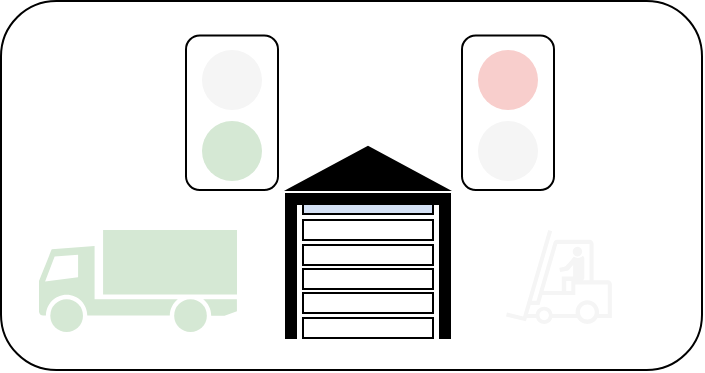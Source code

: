 <mxfile version="14.7.3" type="github">
  <diagram id="bTgSsePA10s61gYjHdQO" name="Page-1">
    <mxGraphModel dx="534" dy="327" grid="1" gridSize="10" guides="1" tooltips="1" connect="1" arrows="1" fold="1" page="1" pageScale="1" pageWidth="850" pageHeight="1100" math="0" shadow="0">
      <root>
        <mxCell id="0" />
        <mxCell id="1" parent="0" />
        <mxCell id="qMB9G1cl1bZ-sTiWWD3Z-2" value="" style="rounded=1;whiteSpace=wrap;html=1;" parent="1" vertex="1">
          <mxGeometry x="111.5" y="175.5" width="350.5" height="184.5" as="geometry" />
        </mxCell>
        <mxCell id="2mE1WlWMGssKByxLUD0a-4" value="" style="rounded=1;whiteSpace=wrap;html=1;" vertex="1" parent="1">
          <mxGeometry x="342" y="192.75" width="46" height="77.25" as="geometry" />
        </mxCell>
        <mxCell id="2mE1WlWMGssKByxLUD0a-2" value="" style="rounded=1;whiteSpace=wrap;html=1;" vertex="1" parent="1">
          <mxGeometry x="204" y="192.75" width="46" height="77.25" as="geometry" />
        </mxCell>
        <mxCell id="qMB9G1cl1bZ-sTiWWD3Z-5" value="" style="shape=mxgraph.signs.transportation.truck_1;html=1;pointerEvents=1;fillColor=#d5e8d4;verticalLabelPosition=bottom;verticalAlign=top;align=center;strokeColor=none;" parent="1" vertex="1">
          <mxGeometry x="130.5" y="290" width="99" height="51" as="geometry" />
        </mxCell>
        <mxCell id="qMB9G1cl1bZ-sTiWWD3Z-6" value="" style="shape=mxgraph.signs.transportation.forklift;html=1;pointerEvents=1;verticalLabelPosition=bottom;verticalAlign=top;align=center;fillColor=#f5f5f5;fontColor=#333333;strokeColor=none;" parent="1" vertex="1">
          <mxGeometry x="364" y="290" width="52.94" height="47" as="geometry" />
        </mxCell>
        <mxCell id="qMB9G1cl1bZ-sTiWWD3Z-7" value="" style="ellipse;whiteSpace=wrap;html=1;aspect=fixed;fillColor=#f5f5f5;fontColor=#333333;strokeColor=none;" parent="1" vertex="1">
          <mxGeometry x="212" y="200" width="30" height="30" as="geometry" />
        </mxCell>
        <mxCell id="qMB9G1cl1bZ-sTiWWD3Z-8" value="" style="ellipse;whiteSpace=wrap;html=1;aspect=fixed;fillColor=#d5e8d4;strokeColor=none;" parent="1" vertex="1">
          <mxGeometry x="212" y="235.5" width="30" height="30" as="geometry" />
        </mxCell>
        <mxCell id="qMB9G1cl1bZ-sTiWWD3Z-9" value="" style="ellipse;whiteSpace=wrap;html=1;aspect=fixed;fillColor=#f8cecc;strokeColor=none;" parent="1" vertex="1">
          <mxGeometry x="350" y="200" width="30" height="30" as="geometry" />
        </mxCell>
        <mxCell id="qMB9G1cl1bZ-sTiWWD3Z-10" value="" style="ellipse;whiteSpace=wrap;html=1;aspect=fixed;fillColor=#f5f5f5;fontColor=#333333;strokeColor=none;" parent="1" vertex="1">
          <mxGeometry x="350" y="235.5" width="30" height="30" as="geometry" />
        </mxCell>
        <mxCell id="2mE1WlWMGssKByxLUD0a-6" value="" style="triangle;whiteSpace=wrap;html=1;strokeColor=#000000;rotation=-90;fillColor=#000000;" vertex="1" parent="1">
          <mxGeometry x="284.25" y="219.25" width="21.5" height="80" as="geometry" />
        </mxCell>
        <mxCell id="2mE1WlWMGssKByxLUD0a-24" value="" style="rounded=0;whiteSpace=wrap;html=1;strokeWidth=1;fillColor=#D4E1F5;" vertex="1" parent="1">
          <mxGeometry x="262.5" y="272" width="65" height="10" as="geometry" />
        </mxCell>
        <mxCell id="2mE1WlWMGssKByxLUD0a-25" value="" style="rounded=0;whiteSpace=wrap;html=1;strokeWidth=1;fillColor=none;" vertex="1" parent="1">
          <mxGeometry x="262.5" y="285" width="65" height="10" as="geometry" />
        </mxCell>
        <mxCell id="2mE1WlWMGssKByxLUD0a-26" value="" style="rounded=0;whiteSpace=wrap;html=1;strokeWidth=1;fillColor=none;" vertex="1" parent="1">
          <mxGeometry x="262.5" y="297.5" width="65" height="10" as="geometry" />
        </mxCell>
        <mxCell id="2mE1WlWMGssKByxLUD0a-27" value="" style="rounded=0;whiteSpace=wrap;html=1;strokeWidth=1;fillColor=none;" vertex="1" parent="1">
          <mxGeometry x="262.5" y="309.5" width="65" height="10" as="geometry" />
        </mxCell>
        <mxCell id="2mE1WlWMGssKByxLUD0a-28" value="" style="rounded=0;whiteSpace=wrap;html=1;strokeWidth=1;fillColor=none;" vertex="1" parent="1">
          <mxGeometry x="262.5" y="321.5" width="65" height="10" as="geometry" />
        </mxCell>
        <mxCell id="2mE1WlWMGssKByxLUD0a-30" value="" style="rounded=0;whiteSpace=wrap;html=1;strokeWidth=1;fillColor=none;" vertex="1" parent="1">
          <mxGeometry x="262.5" y="334" width="65" height="10" as="geometry" />
        </mxCell>
        <mxCell id="2mE1WlWMGssKByxLUD0a-7" value="" style="strokeWidth=6;html=1;shape=mxgraph.flowchart.annotation_1;align=left;pointerEvents=1;rotation=90;" vertex="1" parent="1">
          <mxGeometry x="260" y="271" width="70" height="77" as="geometry" />
        </mxCell>
      </root>
    </mxGraphModel>
  </diagram>
</mxfile>
